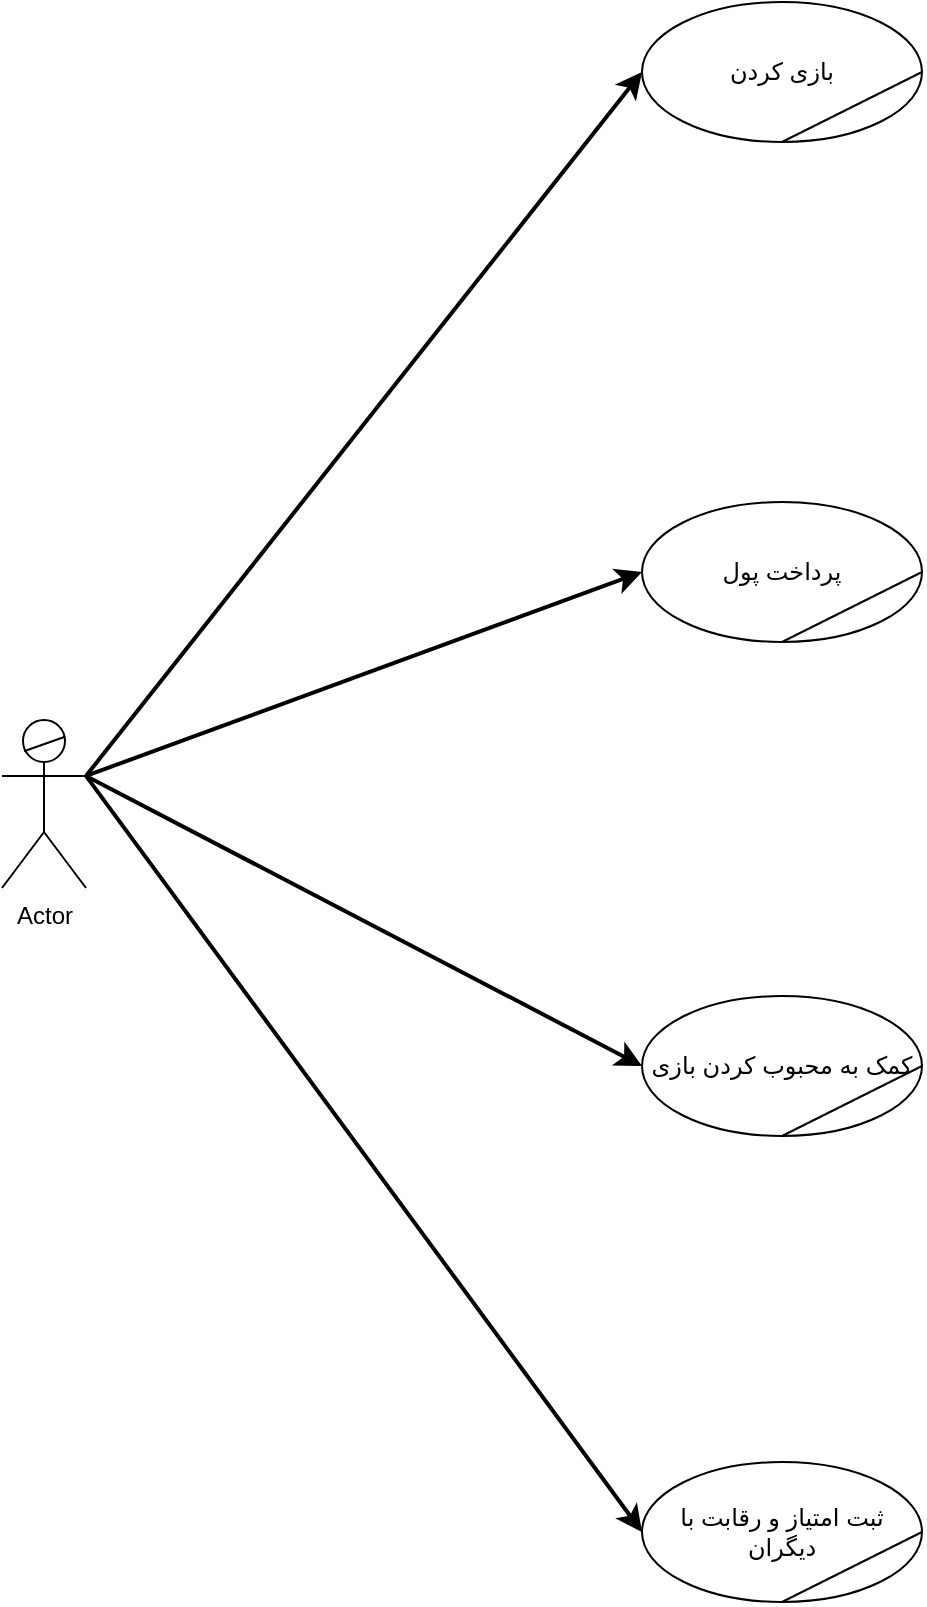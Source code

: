 <mxfile version="14.1.8" type="device"><diagram id="75R5wSfPDdHoZKf8p5L0" name="Page-1"><mxGraphModel dx="2370" dy="1375" grid="1" gridSize="10" guides="1" tooltips="1" connect="1" arrows="1" fold="1" page="1" pageScale="1" pageWidth="827" pageHeight="1169" math="0" shadow="0"><root><mxCell id="0"/><mxCell id="1" parent="0"/><mxCell id="eqAvk9xUlfO_M8sxpSoq-6" value="" style="group" vertex="1" connectable="0" parent="1"><mxGeometry x="110" y="543" width="42" height="84" as="geometry"/></mxCell><mxCell id="eqAvk9xUlfO_M8sxpSoq-1" value="Actor" style="shape=umlActor;verticalLabelPosition=bottom;verticalAlign=top;html=1;" vertex="1" parent="eqAvk9xUlfO_M8sxpSoq-6"><mxGeometry width="42" height="84" as="geometry"/></mxCell><mxCell id="eqAvk9xUlfO_M8sxpSoq-5" style="edgeStyle=none;rounded=0;orthogonalLoop=1;jettySize=auto;html=1;exitX=0.75;exitY=0.1;exitDx=0;exitDy=0;exitPerimeter=0;entryX=0.262;entryY=0.186;entryDx=0;entryDy=0;entryPerimeter=0;endArrow=none;endFill=0;" edge="1" parent="eqAvk9xUlfO_M8sxpSoq-6" source="eqAvk9xUlfO_M8sxpSoq-1" target="eqAvk9xUlfO_M8sxpSoq-1"><mxGeometry relative="1" as="geometry"/></mxCell><mxCell id="eqAvk9xUlfO_M8sxpSoq-8" value="" style="group" vertex="1" connectable="0" parent="1"><mxGeometry x="390" y="404" width="180" height="100" as="geometry"/></mxCell><mxCell id="eqAvk9xUlfO_M8sxpSoq-9" value="" style="group" vertex="1" connectable="0" parent="eqAvk9xUlfO_M8sxpSoq-8"><mxGeometry x="40" y="30" width="140" height="70" as="geometry"/></mxCell><mxCell id="eqAvk9xUlfO_M8sxpSoq-10" value="پرداخت پول" style="ellipse;whiteSpace=wrap;html=1;" vertex="1" parent="eqAvk9xUlfO_M8sxpSoq-9"><mxGeometry width="140" height="70" as="geometry"/></mxCell><mxCell id="eqAvk9xUlfO_M8sxpSoq-11" style="edgeStyle=none;rounded=0;orthogonalLoop=1;jettySize=auto;html=1;exitX=1;exitY=0.5;exitDx=0;exitDy=0;entryX=0.5;entryY=1;entryDx=0;entryDy=0;endArrow=none;endFill=0;" edge="1" parent="eqAvk9xUlfO_M8sxpSoq-9" source="eqAvk9xUlfO_M8sxpSoq-10" target="eqAvk9xUlfO_M8sxpSoq-10"><mxGeometry relative="1" as="geometry"/></mxCell><mxCell id="eqAvk9xUlfO_M8sxpSoq-12" value="" style="group" vertex="1" connectable="0" parent="1"><mxGeometry x="430" y="681" width="140" height="70" as="geometry"/></mxCell><mxCell id="eqAvk9xUlfO_M8sxpSoq-13" value="کمک به محبوب کردن بازی" style="ellipse;whiteSpace=wrap;html=1;" vertex="1" parent="eqAvk9xUlfO_M8sxpSoq-12"><mxGeometry width="140" height="70" as="geometry"/></mxCell><mxCell id="eqAvk9xUlfO_M8sxpSoq-14" style="edgeStyle=none;rounded=0;orthogonalLoop=1;jettySize=auto;html=1;exitX=1;exitY=0.5;exitDx=0;exitDy=0;entryX=0.5;entryY=1;entryDx=0;entryDy=0;endArrow=none;endFill=0;" edge="1" parent="eqAvk9xUlfO_M8sxpSoq-12" source="eqAvk9xUlfO_M8sxpSoq-13" target="eqAvk9xUlfO_M8sxpSoq-13"><mxGeometry relative="1" as="geometry"/></mxCell><mxCell id="eqAvk9xUlfO_M8sxpSoq-18" value="" style="group" vertex="1" connectable="0" parent="1"><mxGeometry x="430" y="914" width="140" height="70" as="geometry"/></mxCell><mxCell id="eqAvk9xUlfO_M8sxpSoq-16" value="ثبت امتیاز و رقابت با دیگران" style="ellipse;whiteSpace=wrap;html=1;" vertex="1" parent="eqAvk9xUlfO_M8sxpSoq-18"><mxGeometry width="140" height="70" as="geometry"/></mxCell><mxCell id="eqAvk9xUlfO_M8sxpSoq-17" style="edgeStyle=none;rounded=0;orthogonalLoop=1;jettySize=auto;html=1;exitX=1;exitY=0.5;exitDx=0;exitDy=0;entryX=0.5;entryY=1;entryDx=0;entryDy=0;endArrow=none;endFill=0;" edge="1" parent="eqAvk9xUlfO_M8sxpSoq-18" source="eqAvk9xUlfO_M8sxpSoq-16" target="eqAvk9xUlfO_M8sxpSoq-16"><mxGeometry relative="1" as="geometry"/></mxCell><mxCell id="eqAvk9xUlfO_M8sxpSoq-19" value="" style="group" vertex="1" connectable="0" parent="1"><mxGeometry x="430" y="184" width="140" height="70" as="geometry"/></mxCell><mxCell id="eqAvk9xUlfO_M8sxpSoq-2" value="بازی کردن" style="ellipse;whiteSpace=wrap;html=1;" vertex="1" parent="eqAvk9xUlfO_M8sxpSoq-19"><mxGeometry width="140" height="70" as="geometry"/></mxCell><mxCell id="eqAvk9xUlfO_M8sxpSoq-7" style="edgeStyle=none;rounded=0;orthogonalLoop=1;jettySize=auto;html=1;exitX=1;exitY=0.5;exitDx=0;exitDy=0;entryX=0.5;entryY=1;entryDx=0;entryDy=0;endArrow=none;endFill=0;" edge="1" parent="eqAvk9xUlfO_M8sxpSoq-19" source="eqAvk9xUlfO_M8sxpSoq-2" target="eqAvk9xUlfO_M8sxpSoq-2"><mxGeometry relative="1" as="geometry"/></mxCell><mxCell id="eqAvk9xUlfO_M8sxpSoq-20" style="edgeStyle=none;rounded=0;orthogonalLoop=1;jettySize=auto;html=1;exitX=1;exitY=0.333;exitDx=0;exitDy=0;exitPerimeter=0;entryX=0;entryY=0.5;entryDx=0;entryDy=0;endArrow=classic;endFill=1;strokeWidth=2;endSize=7;" edge="1" parent="1" source="eqAvk9xUlfO_M8sxpSoq-1" target="eqAvk9xUlfO_M8sxpSoq-2"><mxGeometry relative="1" as="geometry"/></mxCell><mxCell id="eqAvk9xUlfO_M8sxpSoq-21" style="edgeStyle=none;rounded=0;orthogonalLoop=1;jettySize=auto;html=1;exitX=1;exitY=0.333;exitDx=0;exitDy=0;exitPerimeter=0;entryX=0;entryY=0.5;entryDx=0;entryDy=0;endArrow=classic;endFill=1;endSize=7;strokeWidth=2;" edge="1" parent="1" source="eqAvk9xUlfO_M8sxpSoq-1" target="eqAvk9xUlfO_M8sxpSoq-10"><mxGeometry relative="1" as="geometry"/></mxCell><mxCell id="eqAvk9xUlfO_M8sxpSoq-22" style="edgeStyle=none;rounded=0;orthogonalLoop=1;jettySize=auto;html=1;exitX=1;exitY=0.333;exitDx=0;exitDy=0;exitPerimeter=0;entryX=0;entryY=0.5;entryDx=0;entryDy=0;endArrow=classic;endFill=1;endSize=7;strokeWidth=2;" edge="1" parent="1" source="eqAvk9xUlfO_M8sxpSoq-1" target="eqAvk9xUlfO_M8sxpSoq-13"><mxGeometry relative="1" as="geometry"/></mxCell><mxCell id="eqAvk9xUlfO_M8sxpSoq-23" style="edgeStyle=none;rounded=0;orthogonalLoop=1;jettySize=auto;html=1;exitX=1;exitY=0.333;exitDx=0;exitDy=0;exitPerimeter=0;entryX=0;entryY=0.5;entryDx=0;entryDy=0;endArrow=classic;endFill=1;endSize=7;strokeWidth=2;" edge="1" parent="1" source="eqAvk9xUlfO_M8sxpSoq-1" target="eqAvk9xUlfO_M8sxpSoq-16"><mxGeometry relative="1" as="geometry"/></mxCell></root></mxGraphModel></diagram></mxfile>
